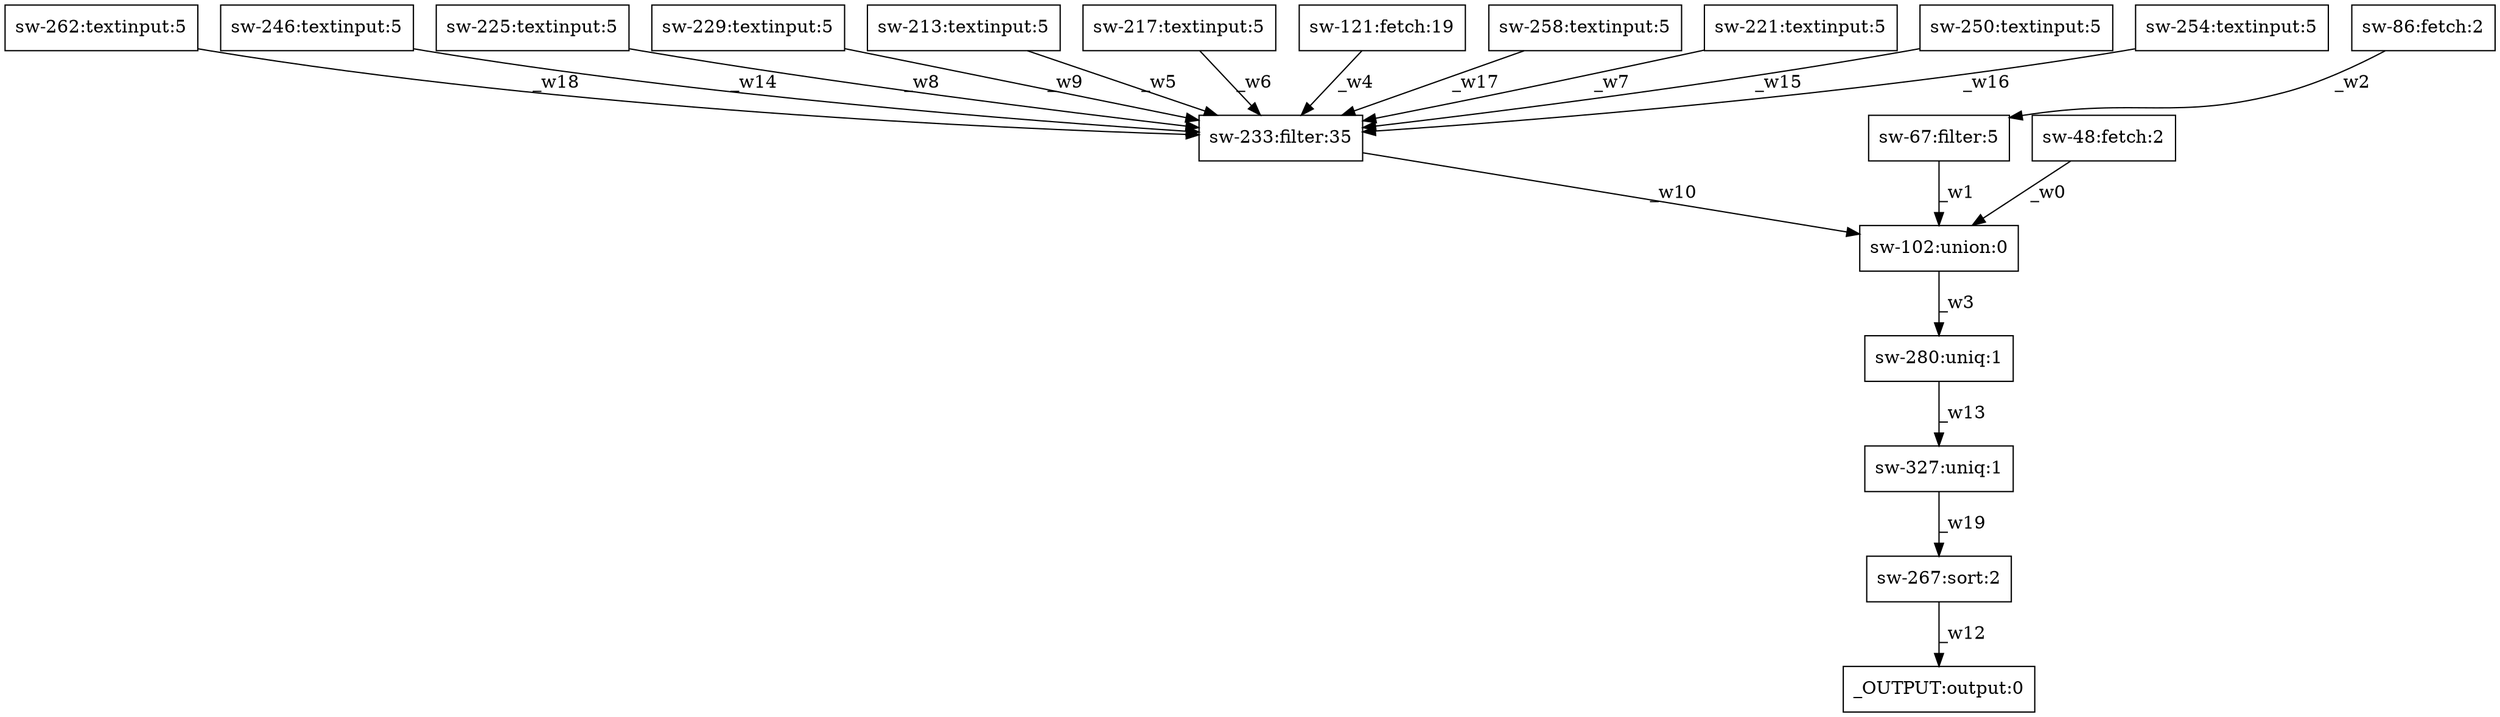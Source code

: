 digraph test1 { node [shape=box] "sw-280" [label="sw-280:uniq:1"];"sw-262" [label="sw-262:textinput:5"];"sw-246" [label="sw-246:textinput:5"];"sw-225" [label="sw-225:textinput:5"];"_OUTPUT" [label="_OUTPUT:output:0"];"sw-229" [label="sw-229:textinput:5"];"sw-267" [label="sw-267:sort:2"];"sw-86" [label="sw-86:fetch:2"];"sw-213" [label="sw-213:textinput:5"];"sw-217" [label="sw-217:textinput:5"];"sw-233" [label="sw-233:filter:35"];"sw-121" [label="sw-121:fetch:19"];"sw-102" [label="sw-102:union:0"];"sw-67" [label="sw-67:filter:5"];"sw-258" [label="sw-258:textinput:5"];"sw-221" [label="sw-221:textinput:5"];"sw-48" [label="sw-48:fetch:2"];"sw-250" [label="sw-250:textinput:5"];"sw-254" [label="sw-254:textinput:5"];"sw-327" [label="sw-327:uniq:1"];"sw-48" -> "sw-102" [label="_w0"];"sw-67" -> "sw-102" [label="_w1"];"sw-86" -> "sw-67" [label="_w2"];"sw-102" -> "sw-280" [label="_w3"];"sw-121" -> "sw-233" [label="_w4"];"sw-213" -> "sw-233" [label="_w5"];"sw-217" -> "sw-233" [label="_w6"];"sw-221" -> "sw-233" [label="_w7"];"sw-225" -> "sw-233" [label="_w8"];"sw-229" -> "sw-233" [label="_w9"];"sw-233" -> "sw-102" [label="_w10"];"sw-267" -> "_OUTPUT" [label="_w12"];"sw-280" -> "sw-327" [label="_w13"];"sw-246" -> "sw-233" [label="_w14"];"sw-250" -> "sw-233" [label="_w15"];"sw-254" -> "sw-233" [label="_w16"];"sw-258" -> "sw-233" [label="_w17"];"sw-262" -> "sw-233" [label="_w18"];"sw-327" -> "sw-267" [label="_w19"];}